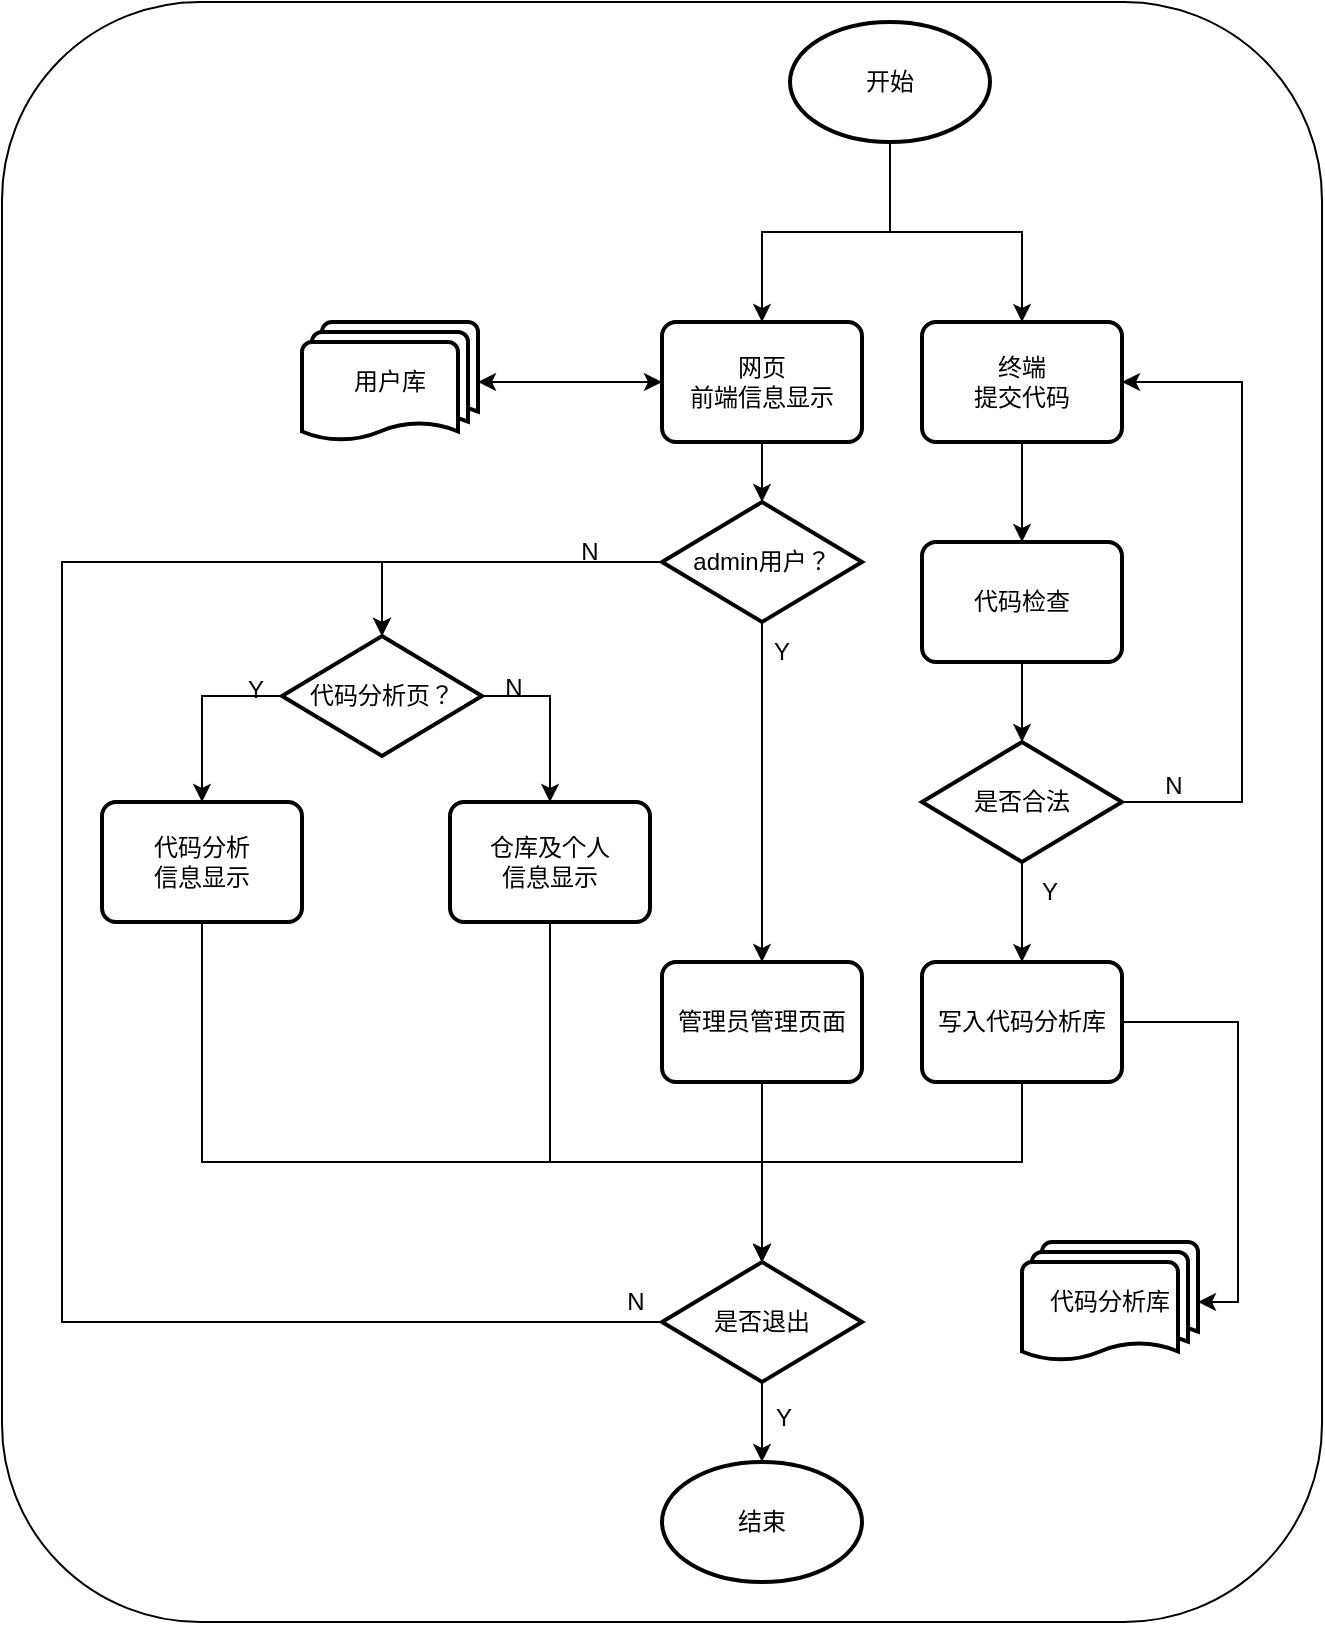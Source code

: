 <mxfile version="21.2.9" type="github">
  <diagram name="第 1 页" id="MhNL-Yv3z8aqWbFkrI3v">
    <mxGraphModel dx="2744" dy="890" grid="1" gridSize="10" guides="1" tooltips="1" connect="1" arrows="1" fold="1" page="1" pageScale="1" pageWidth="827" pageHeight="1169" math="0" shadow="0">
      <root>
        <mxCell id="0" />
        <mxCell id="1" parent="0" />
        <mxCell id="CMOgJ_XAxyzMjf83-4ST-69" value="" style="rounded=1;whiteSpace=wrap;html=1;" vertex="1" parent="1">
          <mxGeometry x="-20" width="660" height="810" as="geometry" />
        </mxCell>
        <mxCell id="CMOgJ_XAxyzMjf83-4ST-18" style="edgeStyle=orthogonalEdgeStyle;rounded=0;orthogonalLoop=1;jettySize=auto;html=1;entryX=0.5;entryY=0;entryDx=0;entryDy=0;exitX=0.5;exitY=1;exitDx=0;exitDy=0;exitPerimeter=0;" edge="1" parent="1" source="CMOgJ_XAxyzMjf83-4ST-62" target="CMOgJ_XAxyzMjf83-4ST-13">
          <mxGeometry relative="1" as="geometry">
            <mxPoint x="424" y="80" as="sourcePoint" />
          </mxGeometry>
        </mxCell>
        <mxCell id="CMOgJ_XAxyzMjf83-4ST-19" style="edgeStyle=orthogonalEdgeStyle;rounded=0;orthogonalLoop=1;jettySize=auto;html=1;entryX=0.5;entryY=0;entryDx=0;entryDy=0;exitX=0.5;exitY=1;exitDx=0;exitDy=0;exitPerimeter=0;" edge="1" parent="1" source="CMOgJ_XAxyzMjf83-4ST-62" target="CMOgJ_XAxyzMjf83-4ST-11">
          <mxGeometry relative="1" as="geometry">
            <mxPoint x="424" y="80" as="sourcePoint" />
          </mxGeometry>
        </mxCell>
        <mxCell id="CMOgJ_XAxyzMjf83-4ST-20" style="edgeStyle=orthogonalEdgeStyle;rounded=0;orthogonalLoop=1;jettySize=auto;html=1;entryX=0;entryY=0.5;entryDx=0;entryDy=0;" edge="1" parent="1" source="CMOgJ_XAxyzMjf83-4ST-5" target="CMOgJ_XAxyzMjf83-4ST-13">
          <mxGeometry relative="1" as="geometry" />
        </mxCell>
        <mxCell id="CMOgJ_XAxyzMjf83-4ST-5" value="用户库" style="strokeWidth=2;html=1;shape=mxgraph.flowchart.multi-document;whiteSpace=wrap;" vertex="1" parent="1">
          <mxGeometry x="130" y="160" width="88" height="60" as="geometry" />
        </mxCell>
        <mxCell id="CMOgJ_XAxyzMjf83-4ST-35" style="edgeStyle=orthogonalEdgeStyle;rounded=0;orthogonalLoop=1;jettySize=auto;html=1;exitX=0;exitY=0.5;exitDx=0;exitDy=0;exitPerimeter=0;entryX=0.5;entryY=0;entryDx=0;entryDy=0;entryPerimeter=0;" edge="1" parent="1" source="CMOgJ_XAxyzMjf83-4ST-9" target="CMOgJ_XAxyzMjf83-4ST-34">
          <mxGeometry relative="1" as="geometry">
            <Array as="points">
              <mxPoint x="310" y="280" />
              <mxPoint x="170" y="280" />
            </Array>
          </mxGeometry>
        </mxCell>
        <mxCell id="CMOgJ_XAxyzMjf83-4ST-40" style="edgeStyle=orthogonalEdgeStyle;rounded=0;orthogonalLoop=1;jettySize=auto;html=1;entryX=0.5;entryY=0;entryDx=0;entryDy=0;" edge="1" parent="1" source="CMOgJ_XAxyzMjf83-4ST-9" target="CMOgJ_XAxyzMjf83-4ST-39">
          <mxGeometry relative="1" as="geometry" />
        </mxCell>
        <mxCell id="CMOgJ_XAxyzMjf83-4ST-9" value="admin用户？" style="strokeWidth=2;html=1;shape=mxgraph.flowchart.decision;whiteSpace=wrap;" vertex="1" parent="1">
          <mxGeometry x="310" y="250" width="100" height="60" as="geometry" />
        </mxCell>
        <mxCell id="CMOgJ_XAxyzMjf83-4ST-22" value="" style="edgeStyle=orthogonalEdgeStyle;rounded=0;orthogonalLoop=1;jettySize=auto;html=1;" edge="1" parent="1" source="CMOgJ_XAxyzMjf83-4ST-11" target="CMOgJ_XAxyzMjf83-4ST-21">
          <mxGeometry relative="1" as="geometry" />
        </mxCell>
        <mxCell id="CMOgJ_XAxyzMjf83-4ST-11" value="终端&lt;br&gt;提交代码" style="rounded=1;whiteSpace=wrap;html=1;absoluteArcSize=1;arcSize=14;strokeWidth=2;" vertex="1" parent="1">
          <mxGeometry x="440" y="160" width="100" height="60" as="geometry" />
        </mxCell>
        <mxCell id="CMOgJ_XAxyzMjf83-4ST-15" value="" style="edgeStyle=orthogonalEdgeStyle;rounded=0;orthogonalLoop=1;jettySize=auto;html=1;" edge="1" parent="1" source="CMOgJ_XAxyzMjf83-4ST-13" target="CMOgJ_XAxyzMjf83-4ST-5">
          <mxGeometry relative="1" as="geometry" />
        </mxCell>
        <mxCell id="CMOgJ_XAxyzMjf83-4ST-17" value="" style="edgeStyle=orthogonalEdgeStyle;rounded=0;orthogonalLoop=1;jettySize=auto;html=1;exitX=0.5;exitY=1;exitDx=0;exitDy=0;" edge="1" parent="1" source="CMOgJ_XAxyzMjf83-4ST-13" target="CMOgJ_XAxyzMjf83-4ST-9">
          <mxGeometry relative="1" as="geometry" />
        </mxCell>
        <mxCell id="CMOgJ_XAxyzMjf83-4ST-13" value="网页&lt;br&gt;前端信息显示" style="rounded=1;whiteSpace=wrap;html=1;absoluteArcSize=1;arcSize=14;strokeWidth=2;" vertex="1" parent="1">
          <mxGeometry x="310" y="160" width="100" height="60" as="geometry" />
        </mxCell>
        <mxCell id="CMOgJ_XAxyzMjf83-4ST-25" value="" style="edgeStyle=orthogonalEdgeStyle;rounded=0;orthogonalLoop=1;jettySize=auto;html=1;" edge="1" parent="1" source="CMOgJ_XAxyzMjf83-4ST-21" target="CMOgJ_XAxyzMjf83-4ST-24">
          <mxGeometry relative="1" as="geometry" />
        </mxCell>
        <mxCell id="CMOgJ_XAxyzMjf83-4ST-21" value="代码检查" style="rounded=1;whiteSpace=wrap;html=1;absoluteArcSize=1;arcSize=14;strokeWidth=2;" vertex="1" parent="1">
          <mxGeometry x="440" y="270" width="100" height="60" as="geometry" />
        </mxCell>
        <mxCell id="CMOgJ_XAxyzMjf83-4ST-26" style="edgeStyle=orthogonalEdgeStyle;rounded=0;orthogonalLoop=1;jettySize=auto;html=1;exitX=1;exitY=0.5;exitDx=0;exitDy=0;exitPerimeter=0;entryX=1;entryY=0.5;entryDx=0;entryDy=0;" edge="1" parent="1" source="CMOgJ_XAxyzMjf83-4ST-24" target="CMOgJ_XAxyzMjf83-4ST-11">
          <mxGeometry relative="1" as="geometry">
            <Array as="points">
              <mxPoint x="600" y="400" />
              <mxPoint x="600" y="190" />
            </Array>
          </mxGeometry>
        </mxCell>
        <mxCell id="CMOgJ_XAxyzMjf83-4ST-57" style="edgeStyle=orthogonalEdgeStyle;rounded=0;orthogonalLoop=1;jettySize=auto;html=1;exitX=0.5;exitY=1;exitDx=0;exitDy=0;exitPerimeter=0;entryX=0.5;entryY=0;entryDx=0;entryDy=0;" edge="1" parent="1" source="CMOgJ_XAxyzMjf83-4ST-24" target="CMOgJ_XAxyzMjf83-4ST-49">
          <mxGeometry relative="1" as="geometry" />
        </mxCell>
        <mxCell id="CMOgJ_XAxyzMjf83-4ST-24" value="是否合法" style="strokeWidth=2;html=1;shape=mxgraph.flowchart.decision;whiteSpace=wrap;" vertex="1" parent="1">
          <mxGeometry x="440" y="370" width="100" height="60" as="geometry" />
        </mxCell>
        <mxCell id="CMOgJ_XAxyzMjf83-4ST-27" value="代码分析库" style="strokeWidth=2;html=1;shape=mxgraph.flowchart.multi-document;whiteSpace=wrap;" vertex="1" parent="1">
          <mxGeometry x="490" y="620" width="88" height="60" as="geometry" />
        </mxCell>
        <mxCell id="CMOgJ_XAxyzMjf83-4ST-64" style="edgeStyle=orthogonalEdgeStyle;rounded=0;orthogonalLoop=1;jettySize=auto;html=1;exitX=0.5;exitY=1;exitDx=0;exitDy=0;entryX=0.5;entryY=0;entryDx=0;entryDy=0;entryPerimeter=0;" edge="1" parent="1" source="CMOgJ_XAxyzMjf83-4ST-31" target="CMOgJ_XAxyzMjf83-4ST-51">
          <mxGeometry relative="1" as="geometry">
            <Array as="points">
              <mxPoint x="80" y="580" />
              <mxPoint x="360" y="580" />
            </Array>
          </mxGeometry>
        </mxCell>
        <mxCell id="CMOgJ_XAxyzMjf83-4ST-31" value="代码分析&lt;br&gt;信息显示" style="rounded=1;whiteSpace=wrap;html=1;absoluteArcSize=1;arcSize=14;strokeWidth=2;" vertex="1" parent="1">
          <mxGeometry x="30" y="400" width="100" height="60" as="geometry" />
        </mxCell>
        <mxCell id="CMOgJ_XAxyzMjf83-4ST-37" style="edgeStyle=orthogonalEdgeStyle;rounded=0;orthogonalLoop=1;jettySize=auto;html=1;exitX=0;exitY=0.5;exitDx=0;exitDy=0;exitPerimeter=0;entryX=0.5;entryY=0;entryDx=0;entryDy=0;" edge="1" parent="1" source="CMOgJ_XAxyzMjf83-4ST-34" target="CMOgJ_XAxyzMjf83-4ST-31">
          <mxGeometry relative="1" as="geometry" />
        </mxCell>
        <mxCell id="CMOgJ_XAxyzMjf83-4ST-38" style="edgeStyle=orthogonalEdgeStyle;rounded=0;orthogonalLoop=1;jettySize=auto;html=1;exitX=1;exitY=0.5;exitDx=0;exitDy=0;exitPerimeter=0;entryX=0.5;entryY=0;entryDx=0;entryDy=0;" edge="1" parent="1" source="CMOgJ_XAxyzMjf83-4ST-34" target="CMOgJ_XAxyzMjf83-4ST-36">
          <mxGeometry relative="1" as="geometry" />
        </mxCell>
        <mxCell id="CMOgJ_XAxyzMjf83-4ST-34" value="代码分析页？" style="strokeWidth=2;html=1;shape=mxgraph.flowchart.decision;whiteSpace=wrap;" vertex="1" parent="1">
          <mxGeometry x="120" y="317" width="100" height="60" as="geometry" />
        </mxCell>
        <mxCell id="CMOgJ_XAxyzMjf83-4ST-60" style="edgeStyle=orthogonalEdgeStyle;rounded=0;orthogonalLoop=1;jettySize=auto;html=1;exitX=0.5;exitY=1;exitDx=0;exitDy=0;entryX=0.5;entryY=0;entryDx=0;entryDy=0;entryPerimeter=0;" edge="1" parent="1" source="CMOgJ_XAxyzMjf83-4ST-36" target="CMOgJ_XAxyzMjf83-4ST-51">
          <mxGeometry relative="1" as="geometry">
            <Array as="points">
              <mxPoint x="254" y="580" />
              <mxPoint x="360" y="580" />
            </Array>
          </mxGeometry>
        </mxCell>
        <mxCell id="CMOgJ_XAxyzMjf83-4ST-36" value="仓库及个人&lt;br&gt;信息显示" style="rounded=1;whiteSpace=wrap;html=1;absoluteArcSize=1;arcSize=14;strokeWidth=2;" vertex="1" parent="1">
          <mxGeometry x="204" y="400" width="100" height="60" as="geometry" />
        </mxCell>
        <mxCell id="CMOgJ_XAxyzMjf83-4ST-56" style="edgeStyle=orthogonalEdgeStyle;rounded=0;orthogonalLoop=1;jettySize=auto;html=1;exitX=0.5;exitY=1;exitDx=0;exitDy=0;entryX=0.5;entryY=0;entryDx=0;entryDy=0;entryPerimeter=0;" edge="1" parent="1" source="CMOgJ_XAxyzMjf83-4ST-39" target="CMOgJ_XAxyzMjf83-4ST-51">
          <mxGeometry relative="1" as="geometry" />
        </mxCell>
        <mxCell id="CMOgJ_XAxyzMjf83-4ST-39" value="管理员管理页面" style="rounded=1;whiteSpace=wrap;html=1;absoluteArcSize=1;arcSize=14;strokeWidth=2;" vertex="1" parent="1">
          <mxGeometry x="310" y="480" width="100" height="60" as="geometry" />
        </mxCell>
        <mxCell id="CMOgJ_XAxyzMjf83-4ST-41" value="Y" style="text;html=1;strokeColor=none;fillColor=none;align=center;verticalAlign=middle;whiteSpace=wrap;rounded=0;" vertex="1" parent="1">
          <mxGeometry x="474" y="430" width="60" height="30" as="geometry" />
        </mxCell>
        <mxCell id="CMOgJ_XAxyzMjf83-4ST-42" value="Y" style="text;html=1;strokeColor=none;fillColor=none;align=center;verticalAlign=middle;whiteSpace=wrap;rounded=0;" vertex="1" parent="1">
          <mxGeometry x="77" y="329" width="60" height="30" as="geometry" />
        </mxCell>
        <mxCell id="CMOgJ_XAxyzMjf83-4ST-43" value="Y" style="text;html=1;strokeColor=none;fillColor=none;align=center;verticalAlign=middle;whiteSpace=wrap;rounded=0;" vertex="1" parent="1">
          <mxGeometry x="340" y="310" width="60" height="30" as="geometry" />
        </mxCell>
        <mxCell id="CMOgJ_XAxyzMjf83-4ST-44" value="N" style="text;html=1;strokeColor=none;fillColor=none;align=center;verticalAlign=middle;whiteSpace=wrap;rounded=0;" vertex="1" parent="1">
          <mxGeometry x="206" y="328" width="60" height="30" as="geometry" />
        </mxCell>
        <mxCell id="CMOgJ_XAxyzMjf83-4ST-46" value="N" style="text;html=1;strokeColor=none;fillColor=none;align=center;verticalAlign=middle;whiteSpace=wrap;rounded=0;" vertex="1" parent="1">
          <mxGeometry x="244" y="260" width="60" height="30" as="geometry" />
        </mxCell>
        <mxCell id="CMOgJ_XAxyzMjf83-4ST-47" value="N" style="text;html=1;strokeColor=none;fillColor=none;align=center;verticalAlign=middle;whiteSpace=wrap;rounded=0;" vertex="1" parent="1">
          <mxGeometry x="536" y="377" width="60" height="30" as="geometry" />
        </mxCell>
        <mxCell id="CMOgJ_XAxyzMjf83-4ST-58" style="edgeStyle=orthogonalEdgeStyle;rounded=0;orthogonalLoop=1;jettySize=auto;html=1;exitX=1;exitY=0.5;exitDx=0;exitDy=0;entryX=1;entryY=0.5;entryDx=0;entryDy=0;entryPerimeter=0;" edge="1" parent="1" source="CMOgJ_XAxyzMjf83-4ST-49" target="CMOgJ_XAxyzMjf83-4ST-27">
          <mxGeometry relative="1" as="geometry" />
        </mxCell>
        <mxCell id="CMOgJ_XAxyzMjf83-4ST-59" style="edgeStyle=orthogonalEdgeStyle;rounded=0;orthogonalLoop=1;jettySize=auto;html=1;entryX=0.5;entryY=0;entryDx=0;entryDy=0;entryPerimeter=0;exitX=0.5;exitY=1;exitDx=0;exitDy=0;" edge="1" parent="1" source="CMOgJ_XAxyzMjf83-4ST-49" target="CMOgJ_XAxyzMjf83-4ST-51">
          <mxGeometry relative="1" as="geometry">
            <Array as="points">
              <mxPoint x="490" y="580" />
              <mxPoint x="360" y="580" />
            </Array>
          </mxGeometry>
        </mxCell>
        <mxCell id="CMOgJ_XAxyzMjf83-4ST-49" value="写入代码分析库" style="rounded=1;whiteSpace=wrap;html=1;absoluteArcSize=1;arcSize=14;strokeWidth=2;" vertex="1" parent="1">
          <mxGeometry x="440" y="480" width="100" height="60" as="geometry" />
        </mxCell>
        <mxCell id="CMOgJ_XAxyzMjf83-4ST-65" value="" style="edgeStyle=orthogonalEdgeStyle;rounded=0;orthogonalLoop=1;jettySize=auto;html=1;" edge="1" parent="1" source="CMOgJ_XAxyzMjf83-4ST-51" target="CMOgJ_XAxyzMjf83-4ST-63">
          <mxGeometry relative="1" as="geometry" />
        </mxCell>
        <mxCell id="CMOgJ_XAxyzMjf83-4ST-68" style="edgeStyle=orthogonalEdgeStyle;rounded=0;orthogonalLoop=1;jettySize=auto;html=1;entryX=0.5;entryY=0;entryDx=0;entryDy=0;entryPerimeter=0;" edge="1" parent="1" source="CMOgJ_XAxyzMjf83-4ST-51" target="CMOgJ_XAxyzMjf83-4ST-34">
          <mxGeometry relative="1" as="geometry">
            <mxPoint y="640" as="targetPoint" />
            <Array as="points">
              <mxPoint x="10" y="660" />
              <mxPoint x="10" y="280" />
              <mxPoint x="170" y="280" />
            </Array>
          </mxGeometry>
        </mxCell>
        <mxCell id="CMOgJ_XAxyzMjf83-4ST-51" value="是否退出" style="strokeWidth=2;html=1;shape=mxgraph.flowchart.decision;whiteSpace=wrap;" vertex="1" parent="1">
          <mxGeometry x="310" y="630" width="100" height="60" as="geometry" />
        </mxCell>
        <mxCell id="CMOgJ_XAxyzMjf83-4ST-62" value="开始" style="strokeWidth=2;html=1;shape=mxgraph.flowchart.start_1;whiteSpace=wrap;" vertex="1" parent="1">
          <mxGeometry x="374" y="10" width="100" height="60" as="geometry" />
        </mxCell>
        <mxCell id="CMOgJ_XAxyzMjf83-4ST-63" value="结束" style="strokeWidth=2;html=1;shape=mxgraph.flowchart.start_1;whiteSpace=wrap;" vertex="1" parent="1">
          <mxGeometry x="310" y="730" width="100" height="60" as="geometry" />
        </mxCell>
        <mxCell id="CMOgJ_XAxyzMjf83-4ST-66" value="Y" style="text;html=1;strokeColor=none;fillColor=none;align=center;verticalAlign=middle;whiteSpace=wrap;rounded=0;" vertex="1" parent="1">
          <mxGeometry x="341" y="693" width="60" height="30" as="geometry" />
        </mxCell>
        <mxCell id="CMOgJ_XAxyzMjf83-4ST-67" value="N" style="text;html=1;strokeColor=none;fillColor=none;align=center;verticalAlign=middle;whiteSpace=wrap;rounded=0;" vertex="1" parent="1">
          <mxGeometry x="267" y="635" width="60" height="30" as="geometry" />
        </mxCell>
      </root>
    </mxGraphModel>
  </diagram>
</mxfile>
